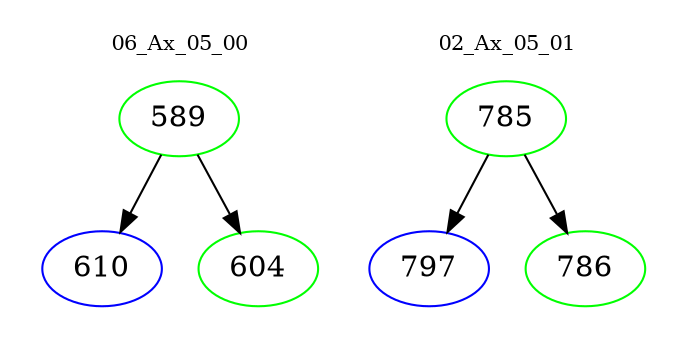 digraph{
subgraph cluster_0 {
color = white
label = "06_Ax_05_00";
fontsize=10;
T0_589 [label="589", color="green"]
T0_589 -> T0_610 [color="black"]
T0_610 [label="610", color="blue"]
T0_589 -> T0_604 [color="black"]
T0_604 [label="604", color="green"]
}
subgraph cluster_1 {
color = white
label = "02_Ax_05_01";
fontsize=10;
T1_785 [label="785", color="green"]
T1_785 -> T1_797 [color="black"]
T1_797 [label="797", color="blue"]
T1_785 -> T1_786 [color="black"]
T1_786 [label="786", color="green"]
}
}
